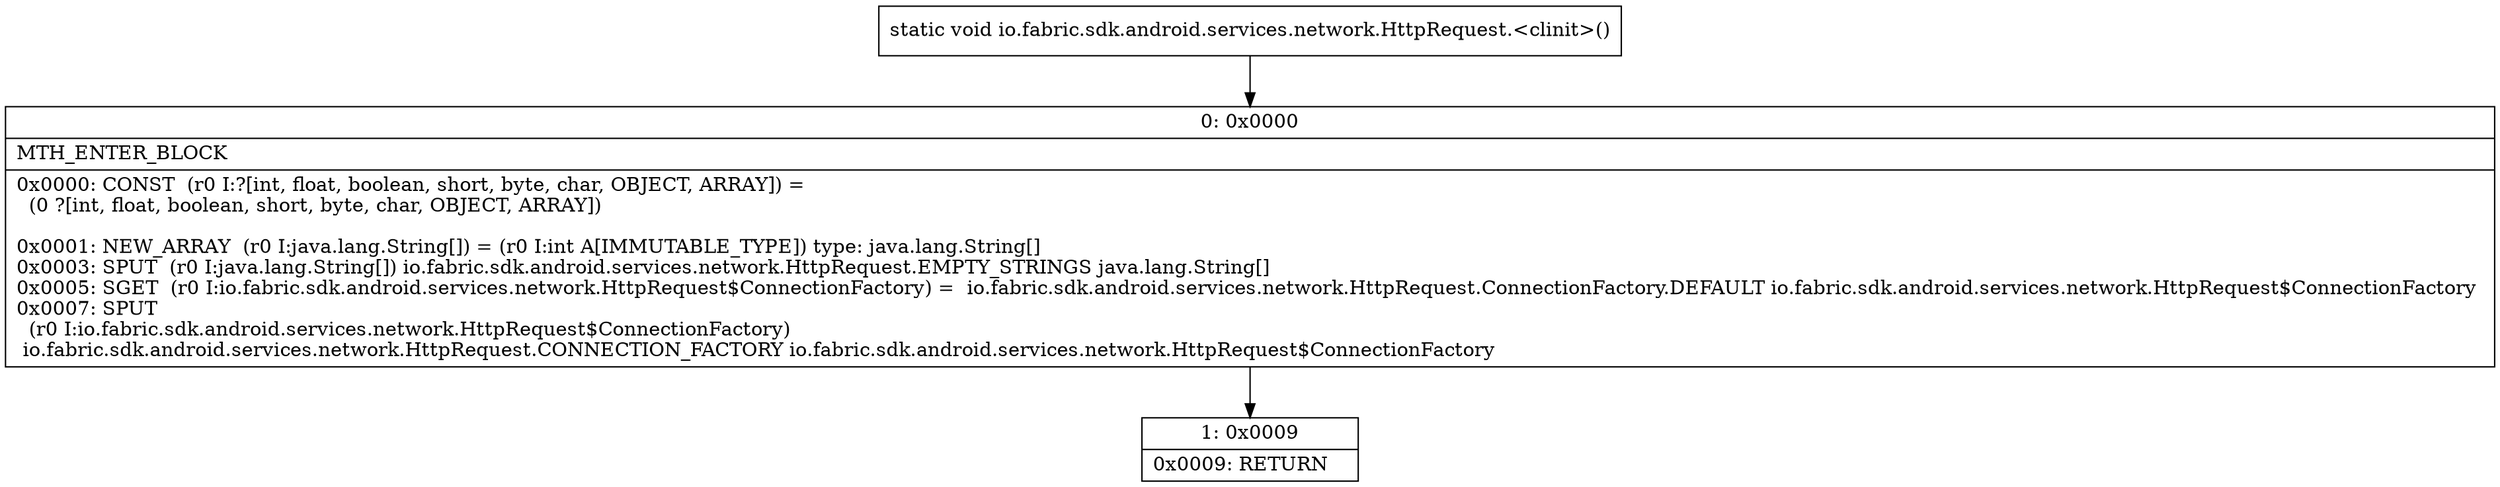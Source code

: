 digraph "CFG forio.fabric.sdk.android.services.network.HttpRequest.\<clinit\>()V" {
Node_0 [shape=record,label="{0\:\ 0x0000|MTH_ENTER_BLOCK\l|0x0000: CONST  (r0 I:?[int, float, boolean, short, byte, char, OBJECT, ARRAY]) = \l  (0 ?[int, float, boolean, short, byte, char, OBJECT, ARRAY])\l \l0x0001: NEW_ARRAY  (r0 I:java.lang.String[]) = (r0 I:int A[IMMUTABLE_TYPE]) type: java.lang.String[] \l0x0003: SPUT  (r0 I:java.lang.String[]) io.fabric.sdk.android.services.network.HttpRequest.EMPTY_STRINGS java.lang.String[] \l0x0005: SGET  (r0 I:io.fabric.sdk.android.services.network.HttpRequest$ConnectionFactory) =  io.fabric.sdk.android.services.network.HttpRequest.ConnectionFactory.DEFAULT io.fabric.sdk.android.services.network.HttpRequest$ConnectionFactory \l0x0007: SPUT  \l  (r0 I:io.fabric.sdk.android.services.network.HttpRequest$ConnectionFactory)\l io.fabric.sdk.android.services.network.HttpRequest.CONNECTION_FACTORY io.fabric.sdk.android.services.network.HttpRequest$ConnectionFactory \l}"];
Node_1 [shape=record,label="{1\:\ 0x0009|0x0009: RETURN   \l}"];
MethodNode[shape=record,label="{static void io.fabric.sdk.android.services.network.HttpRequest.\<clinit\>() }"];
MethodNode -> Node_0;
Node_0 -> Node_1;
}

